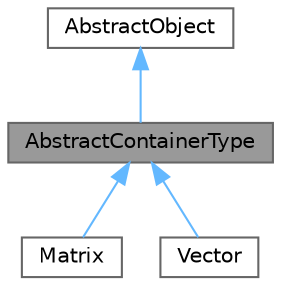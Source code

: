 digraph "AbstractContainerType"
{
 // LATEX_PDF_SIZE
  bgcolor="transparent";
  edge [fontname=Helvetica,fontsize=10,labelfontname=Helvetica,labelfontsize=10];
  node [fontname=Helvetica,fontsize=10,shape=box,height=0.2,width=0.4];
  Node1 [id="Node000001",label="AbstractContainerType",height=0.2,width=0.4,color="gray40", fillcolor="grey60", style="filled", fontcolor="black",tooltip="Abstract container object."];
  Node2 -> Node1 [id="edge4_Node000001_Node000002",dir="back",color="steelblue1",style="solid",tooltip=" "];
  Node2 [id="Node000002",label="AbstractObject",height=0.2,width=0.4,color="gray40", fillcolor="white", style="filled",URL="$d2/d3b/classAbstractObject.html",tooltip="This class is used to represent an object."];
  Node1 -> Node3 [id="edge5_Node000001_Node000003",dir="back",color="steelblue1",style="solid",tooltip=" "];
  Node3 [id="Node000003",label="Matrix",height=0.2,width=0.4,color="gray40", fillcolor="white", style="filled",URL="$d3/d3f/classMatrix.html",tooltip="Matrix is a class that represents a matrix."];
  Node1 -> Node4 [id="edge6_Node000001_Node000004",dir="back",color="steelblue1",style="solid",tooltip=" "];
  Node4 [id="Node000004",label="Vector",height=0.2,width=0.4,color="gray40", fillcolor="white", style="filled",URL="$d6/da1/classVector.html",tooltip="The Vector class represents a vector of integers."];
}

